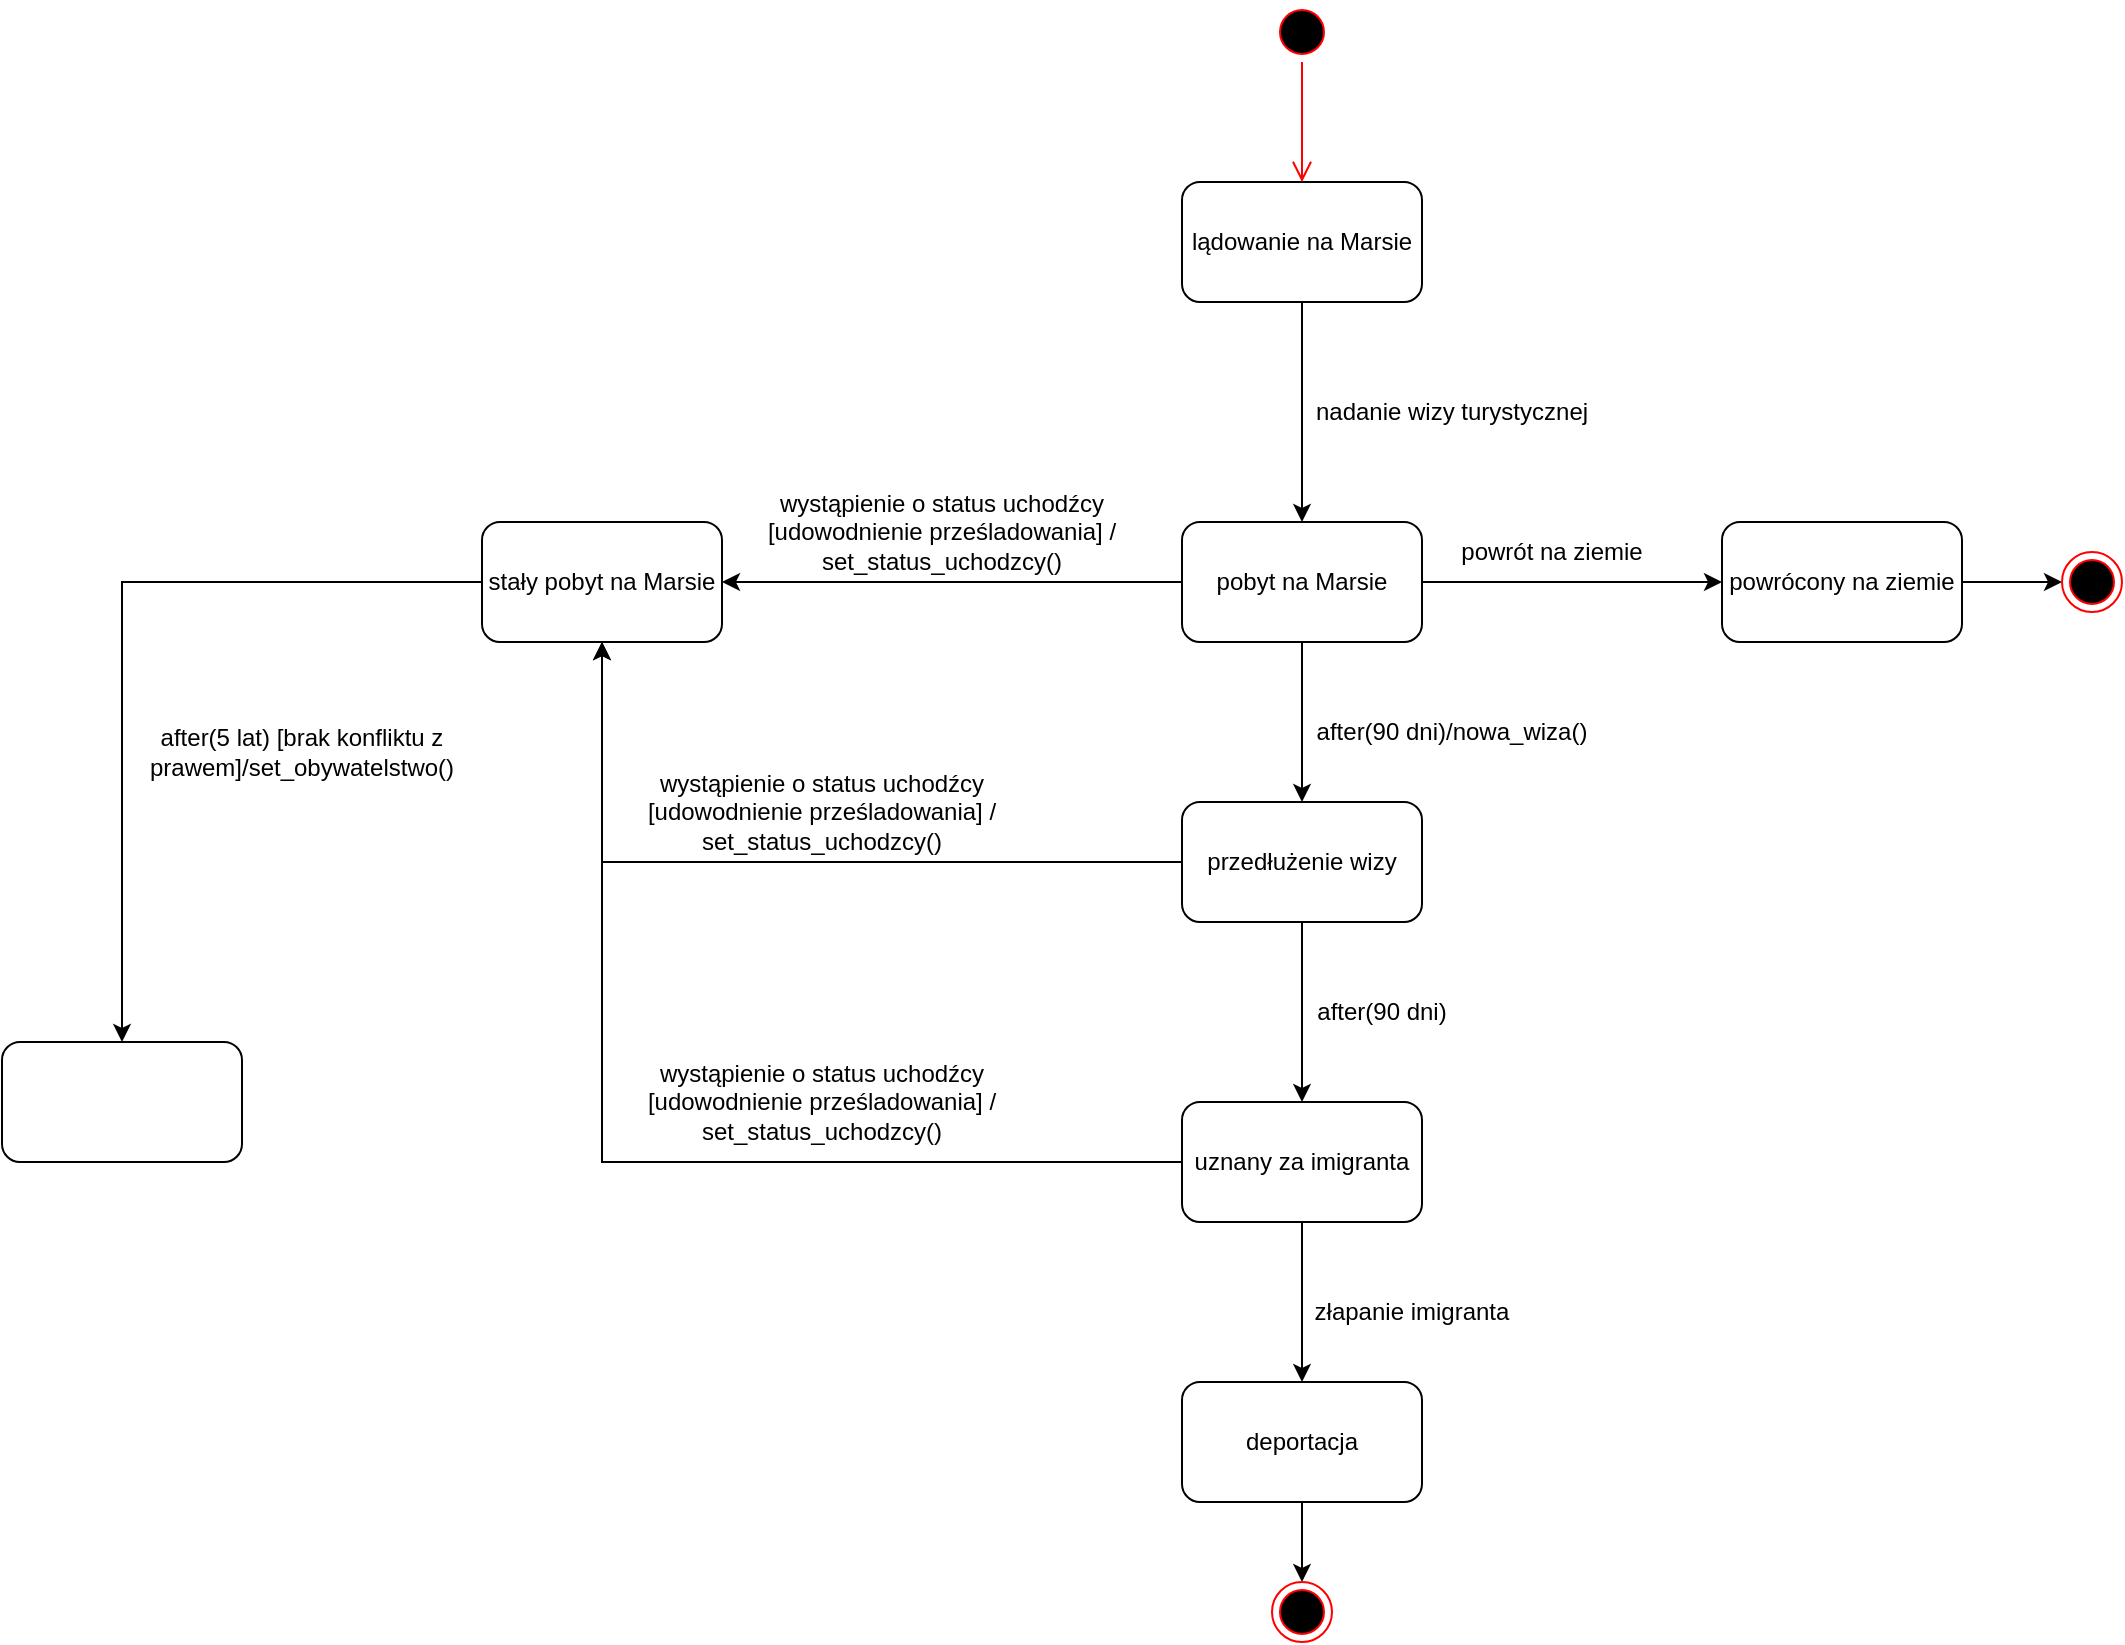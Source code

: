 <mxfile version="24.2.0" type="github">
  <diagram name="Strona-1" id="DNhIQK610OcryGrWqqYY">
    <mxGraphModel dx="2220" dy="758" grid="1" gridSize="10" guides="1" tooltips="1" connect="1" arrows="1" fold="1" page="1" pageScale="1" pageWidth="827" pageHeight="1169" math="0" shadow="0">
      <root>
        <mxCell id="0" />
        <mxCell id="1" parent="0" />
        <mxCell id="FOpxk1YOlKhjQuLyklLP-6" style="edgeStyle=orthogonalEdgeStyle;rounded=0;orthogonalLoop=1;jettySize=auto;html=1;entryX=0.5;entryY=0;entryDx=0;entryDy=0;" edge="1" parent="1" source="FOpxk1YOlKhjQuLyklLP-1" target="FOpxk1YOlKhjQuLyklLP-4">
          <mxGeometry relative="1" as="geometry" />
        </mxCell>
        <mxCell id="FOpxk1YOlKhjQuLyklLP-1" value="lądowanie na Marsie" style="rounded=1;whiteSpace=wrap;html=1;" vertex="1" parent="1">
          <mxGeometry x="130" y="140" width="120" height="60" as="geometry" />
        </mxCell>
        <mxCell id="FOpxk1YOlKhjQuLyklLP-2" value="" style="ellipse;html=1;shape=startState;fillColor=#000000;strokeColor=#ff0000;" vertex="1" parent="1">
          <mxGeometry x="175" y="50" width="30" height="30" as="geometry" />
        </mxCell>
        <mxCell id="FOpxk1YOlKhjQuLyklLP-3" value="" style="edgeStyle=orthogonalEdgeStyle;html=1;verticalAlign=bottom;endArrow=open;endSize=8;strokeColor=#ff0000;rounded=0;" edge="1" source="FOpxk1YOlKhjQuLyklLP-2" parent="1">
          <mxGeometry relative="1" as="geometry">
            <mxPoint x="190" y="140" as="targetPoint" />
          </mxGeometry>
        </mxCell>
        <mxCell id="FOpxk1YOlKhjQuLyklLP-9" style="edgeStyle=orthogonalEdgeStyle;rounded=0;orthogonalLoop=1;jettySize=auto;html=1;entryX=0;entryY=0.5;entryDx=0;entryDy=0;" edge="1" parent="1" source="FOpxk1YOlKhjQuLyklLP-4" target="FOpxk1YOlKhjQuLyklLP-8">
          <mxGeometry relative="1" as="geometry" />
        </mxCell>
        <mxCell id="FOpxk1YOlKhjQuLyklLP-15" style="edgeStyle=orthogonalEdgeStyle;rounded=0;orthogonalLoop=1;jettySize=auto;html=1;entryX=0.5;entryY=0;entryDx=0;entryDy=0;" edge="1" parent="1" source="FOpxk1YOlKhjQuLyklLP-4" target="FOpxk1YOlKhjQuLyklLP-13">
          <mxGeometry relative="1" as="geometry" />
        </mxCell>
        <mxCell id="FOpxk1YOlKhjQuLyklLP-26" style="edgeStyle=orthogonalEdgeStyle;rounded=0;orthogonalLoop=1;jettySize=auto;html=1;entryX=1;entryY=0.5;entryDx=0;entryDy=0;" edge="1" parent="1" source="FOpxk1YOlKhjQuLyklLP-4" target="FOpxk1YOlKhjQuLyklLP-25">
          <mxGeometry relative="1" as="geometry" />
        </mxCell>
        <mxCell id="FOpxk1YOlKhjQuLyklLP-4" value="pobyt na Marsie" style="rounded=1;whiteSpace=wrap;html=1;" vertex="1" parent="1">
          <mxGeometry x="130" y="310" width="120" height="60" as="geometry" />
        </mxCell>
        <mxCell id="FOpxk1YOlKhjQuLyklLP-7" value="nadanie wizy turystycznej" style="text;html=1;align=center;verticalAlign=middle;whiteSpace=wrap;rounded=0;" vertex="1" parent="1">
          <mxGeometry x="190" y="240" width="150" height="30" as="geometry" />
        </mxCell>
        <mxCell id="FOpxk1YOlKhjQuLyklLP-12" style="edgeStyle=orthogonalEdgeStyle;rounded=0;orthogonalLoop=1;jettySize=auto;html=1;entryX=0;entryY=0.5;entryDx=0;entryDy=0;" edge="1" parent="1" source="FOpxk1YOlKhjQuLyklLP-8" target="FOpxk1YOlKhjQuLyklLP-11">
          <mxGeometry relative="1" as="geometry" />
        </mxCell>
        <mxCell id="FOpxk1YOlKhjQuLyklLP-8" value="powrócony na ziemie" style="rounded=1;whiteSpace=wrap;html=1;" vertex="1" parent="1">
          <mxGeometry x="400" y="310" width="120" height="60" as="geometry" />
        </mxCell>
        <mxCell id="FOpxk1YOlKhjQuLyklLP-10" value="powrót na ziemie" style="text;html=1;align=center;verticalAlign=middle;whiteSpace=wrap;rounded=0;" vertex="1" parent="1">
          <mxGeometry x="240" y="310" width="150" height="30" as="geometry" />
        </mxCell>
        <mxCell id="FOpxk1YOlKhjQuLyklLP-11" value="" style="ellipse;html=1;shape=endState;fillColor=#000000;strokeColor=#ff0000;" vertex="1" parent="1">
          <mxGeometry x="570" y="325" width="30" height="30" as="geometry" />
        </mxCell>
        <mxCell id="FOpxk1YOlKhjQuLyklLP-18" style="edgeStyle=orthogonalEdgeStyle;rounded=0;orthogonalLoop=1;jettySize=auto;html=1;entryX=0.5;entryY=0;entryDx=0;entryDy=0;" edge="1" parent="1" source="FOpxk1YOlKhjQuLyklLP-13" target="FOpxk1YOlKhjQuLyklLP-17">
          <mxGeometry relative="1" as="geometry" />
        </mxCell>
        <mxCell id="FOpxk1YOlKhjQuLyklLP-27" style="edgeStyle=orthogonalEdgeStyle;rounded=0;orthogonalLoop=1;jettySize=auto;html=1;entryX=0.5;entryY=1;entryDx=0;entryDy=0;" edge="1" parent="1" source="FOpxk1YOlKhjQuLyklLP-13" target="FOpxk1YOlKhjQuLyklLP-25">
          <mxGeometry relative="1" as="geometry" />
        </mxCell>
        <mxCell id="FOpxk1YOlKhjQuLyklLP-13" value="przedłużenie wizy" style="rounded=1;whiteSpace=wrap;html=1;" vertex="1" parent="1">
          <mxGeometry x="130" y="450" width="120" height="60" as="geometry" />
        </mxCell>
        <mxCell id="FOpxk1YOlKhjQuLyklLP-16" value="after(90 dni)/nowa_wiza()" style="text;html=1;align=center;verticalAlign=middle;whiteSpace=wrap;rounded=0;" vertex="1" parent="1">
          <mxGeometry x="165" y="400" width="200" height="30" as="geometry" />
        </mxCell>
        <mxCell id="FOpxk1YOlKhjQuLyklLP-21" style="edgeStyle=orthogonalEdgeStyle;rounded=0;orthogonalLoop=1;jettySize=auto;html=1;" edge="1" parent="1" source="FOpxk1YOlKhjQuLyklLP-17" target="FOpxk1YOlKhjQuLyklLP-20">
          <mxGeometry relative="1" as="geometry" />
        </mxCell>
        <mxCell id="FOpxk1YOlKhjQuLyklLP-30" style="edgeStyle=orthogonalEdgeStyle;rounded=0;orthogonalLoop=1;jettySize=auto;html=1;entryX=0.5;entryY=1;entryDx=0;entryDy=0;" edge="1" parent="1" source="FOpxk1YOlKhjQuLyklLP-17" target="FOpxk1YOlKhjQuLyklLP-25">
          <mxGeometry relative="1" as="geometry" />
        </mxCell>
        <mxCell id="FOpxk1YOlKhjQuLyklLP-17" value="uznany za imigranta" style="rounded=1;whiteSpace=wrap;html=1;" vertex="1" parent="1">
          <mxGeometry x="130" y="600" width="120" height="60" as="geometry" />
        </mxCell>
        <mxCell id="FOpxk1YOlKhjQuLyklLP-19" value="after(90 dni)" style="text;html=1;align=center;verticalAlign=middle;whiteSpace=wrap;rounded=0;" vertex="1" parent="1">
          <mxGeometry x="165" y="540" width="130" height="30" as="geometry" />
        </mxCell>
        <mxCell id="FOpxk1YOlKhjQuLyklLP-24" style="edgeStyle=orthogonalEdgeStyle;rounded=0;orthogonalLoop=1;jettySize=auto;html=1;" edge="1" parent="1" source="FOpxk1YOlKhjQuLyklLP-20" target="FOpxk1YOlKhjQuLyklLP-23">
          <mxGeometry relative="1" as="geometry" />
        </mxCell>
        <mxCell id="FOpxk1YOlKhjQuLyklLP-20" value="deportacja" style="rounded=1;whiteSpace=wrap;html=1;" vertex="1" parent="1">
          <mxGeometry x="130" y="740" width="120" height="60" as="geometry" />
        </mxCell>
        <mxCell id="FOpxk1YOlKhjQuLyklLP-22" value="złapanie imigranta" style="text;html=1;align=center;verticalAlign=middle;whiteSpace=wrap;rounded=0;" vertex="1" parent="1">
          <mxGeometry x="190" y="690" width="110" height="30" as="geometry" />
        </mxCell>
        <mxCell id="FOpxk1YOlKhjQuLyklLP-23" value="" style="ellipse;html=1;shape=endState;fillColor=#000000;strokeColor=#ff0000;" vertex="1" parent="1">
          <mxGeometry x="175" y="840" width="30" height="30" as="geometry" />
        </mxCell>
        <mxCell id="FOpxk1YOlKhjQuLyklLP-37" style="edgeStyle=orthogonalEdgeStyle;rounded=0;orthogonalLoop=1;jettySize=auto;html=1;entryX=0.5;entryY=0;entryDx=0;entryDy=0;" edge="1" parent="1" source="FOpxk1YOlKhjQuLyklLP-25" target="FOpxk1YOlKhjQuLyklLP-36">
          <mxGeometry relative="1" as="geometry" />
        </mxCell>
        <mxCell id="FOpxk1YOlKhjQuLyklLP-25" value="stały pobyt na Marsie" style="rounded=1;whiteSpace=wrap;html=1;" vertex="1" parent="1">
          <mxGeometry x="-220" y="310" width="120" height="60" as="geometry" />
        </mxCell>
        <mxCell id="FOpxk1YOlKhjQuLyklLP-28" value="wystąpienie o status uchodźcy [udowodnienie prześladowania] / set_status_uchodzcy()" style="text;html=1;align=center;verticalAlign=middle;whiteSpace=wrap;rounded=0;" vertex="1" parent="1">
          <mxGeometry x="-140" y="440" width="180" height="30" as="geometry" />
        </mxCell>
        <mxCell id="FOpxk1YOlKhjQuLyklLP-34" value="wystąpienie o status uchodźcy [udowodnienie prześladowania] / set_status_uchodzcy()" style="text;html=1;align=center;verticalAlign=middle;whiteSpace=wrap;rounded=0;" vertex="1" parent="1">
          <mxGeometry x="-80" y="300" width="180" height="30" as="geometry" />
        </mxCell>
        <mxCell id="FOpxk1YOlKhjQuLyklLP-35" value="wystąpienie o status uchodźcy [udowodnienie prześladowania] / set_status_uchodzcy()" style="text;html=1;align=center;verticalAlign=middle;whiteSpace=wrap;rounded=0;" vertex="1" parent="1">
          <mxGeometry x="-140" y="585" width="180" height="30" as="geometry" />
        </mxCell>
        <mxCell id="FOpxk1YOlKhjQuLyklLP-36" value="" style="rounded=1;whiteSpace=wrap;html=1;" vertex="1" parent="1">
          <mxGeometry x="-460" y="570" width="120" height="60" as="geometry" />
        </mxCell>
        <mxCell id="FOpxk1YOlKhjQuLyklLP-38" value="after(5 lat) [brak konfliktu z prawem]/set_obywatelstwo()" style="text;html=1;align=center;verticalAlign=middle;whiteSpace=wrap;rounded=0;" vertex="1" parent="1">
          <mxGeometry x="-400" y="410" width="180" height="30" as="geometry" />
        </mxCell>
      </root>
    </mxGraphModel>
  </diagram>
</mxfile>
